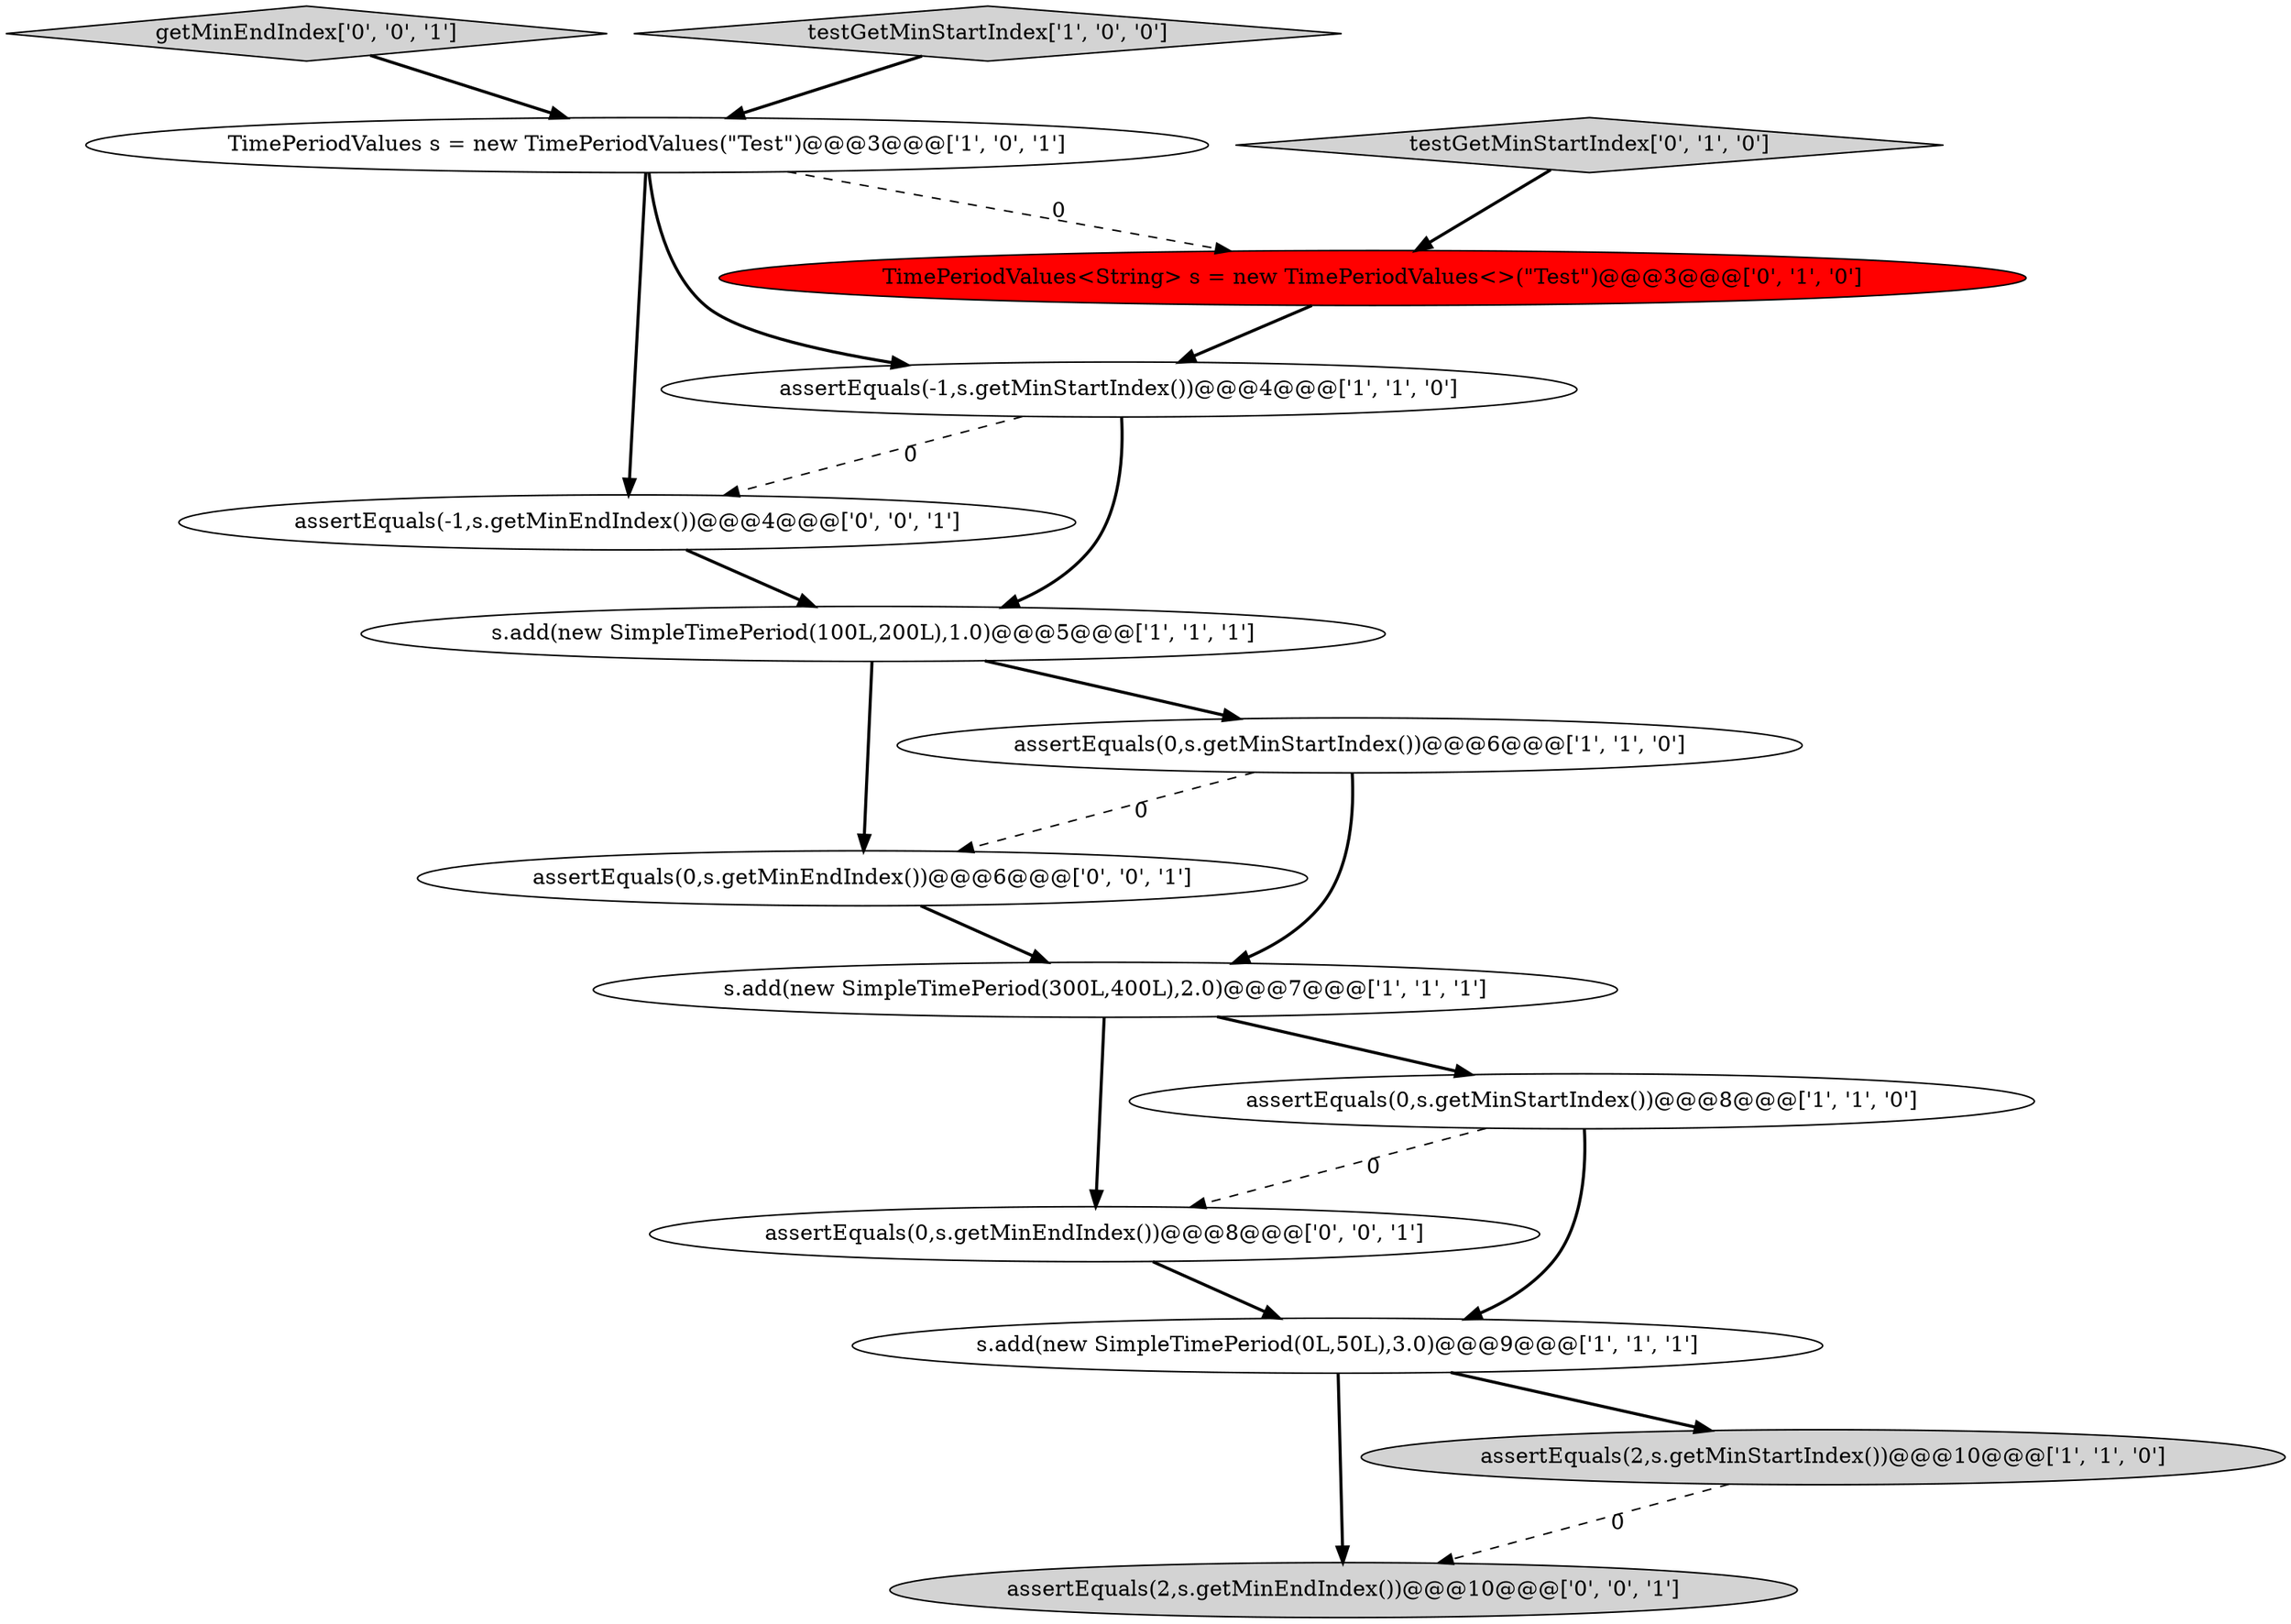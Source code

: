 digraph {
1 [style = filled, label = "s.add(new SimpleTimePeriod(100L,200L),1.0)@@@5@@@['1', '1', '1']", fillcolor = white, shape = ellipse image = "AAA0AAABBB1BBB"];
13 [style = filled, label = "getMinEndIndex['0', '0', '1']", fillcolor = lightgray, shape = diamond image = "AAA0AAABBB3BBB"];
4 [style = filled, label = "TimePeriodValues s = new TimePeriodValues(\"Test\")@@@3@@@['1', '0', '1']", fillcolor = white, shape = ellipse image = "AAA0AAABBB1BBB"];
7 [style = filled, label = "testGetMinStartIndex['1', '0', '0']", fillcolor = lightgray, shape = diamond image = "AAA0AAABBB1BBB"];
14 [style = filled, label = "assertEquals(0,s.getMinEndIndex())@@@6@@@['0', '0', '1']", fillcolor = white, shape = ellipse image = "AAA0AAABBB3BBB"];
15 [style = filled, label = "assertEquals(-1,s.getMinEndIndex())@@@4@@@['0', '0', '1']", fillcolor = white, shape = ellipse image = "AAA0AAABBB3BBB"];
5 [style = filled, label = "assertEquals(0,s.getMinStartIndex())@@@6@@@['1', '1', '0']", fillcolor = white, shape = ellipse image = "AAA0AAABBB1BBB"];
3 [style = filled, label = "s.add(new SimpleTimePeriod(0L,50L),3.0)@@@9@@@['1', '1', '1']", fillcolor = white, shape = ellipse image = "AAA0AAABBB1BBB"];
0 [style = filled, label = "s.add(new SimpleTimePeriod(300L,400L),2.0)@@@7@@@['1', '1', '1']", fillcolor = white, shape = ellipse image = "AAA0AAABBB1BBB"];
9 [style = filled, label = "TimePeriodValues<String> s = new TimePeriodValues<>(\"Test\")@@@3@@@['0', '1', '0']", fillcolor = red, shape = ellipse image = "AAA1AAABBB2BBB"];
11 [style = filled, label = "assertEquals(0,s.getMinEndIndex())@@@8@@@['0', '0', '1']", fillcolor = white, shape = ellipse image = "AAA0AAABBB3BBB"];
10 [style = filled, label = "testGetMinStartIndex['0', '1', '0']", fillcolor = lightgray, shape = diamond image = "AAA0AAABBB2BBB"];
12 [style = filled, label = "assertEquals(2,s.getMinEndIndex())@@@10@@@['0', '0', '1']", fillcolor = lightgray, shape = ellipse image = "AAA0AAABBB3BBB"];
8 [style = filled, label = "assertEquals(0,s.getMinStartIndex())@@@8@@@['1', '1', '0']", fillcolor = white, shape = ellipse image = "AAA0AAABBB1BBB"];
2 [style = filled, label = "assertEquals(2,s.getMinStartIndex())@@@10@@@['1', '1', '0']", fillcolor = lightgray, shape = ellipse image = "AAA0AAABBB1BBB"];
6 [style = filled, label = "assertEquals(-1,s.getMinStartIndex())@@@4@@@['1', '1', '0']", fillcolor = white, shape = ellipse image = "AAA0AAABBB1BBB"];
1->5 [style = bold, label=""];
5->14 [style = dashed, label="0"];
4->6 [style = bold, label=""];
4->15 [style = bold, label=""];
8->3 [style = bold, label=""];
0->11 [style = bold, label=""];
7->4 [style = bold, label=""];
3->12 [style = bold, label=""];
9->6 [style = bold, label=""];
6->1 [style = bold, label=""];
4->9 [style = dashed, label="0"];
2->12 [style = dashed, label="0"];
3->2 [style = bold, label=""];
5->0 [style = bold, label=""];
14->0 [style = bold, label=""];
11->3 [style = bold, label=""];
6->15 [style = dashed, label="0"];
15->1 [style = bold, label=""];
0->8 [style = bold, label=""];
1->14 [style = bold, label=""];
10->9 [style = bold, label=""];
8->11 [style = dashed, label="0"];
13->4 [style = bold, label=""];
}
